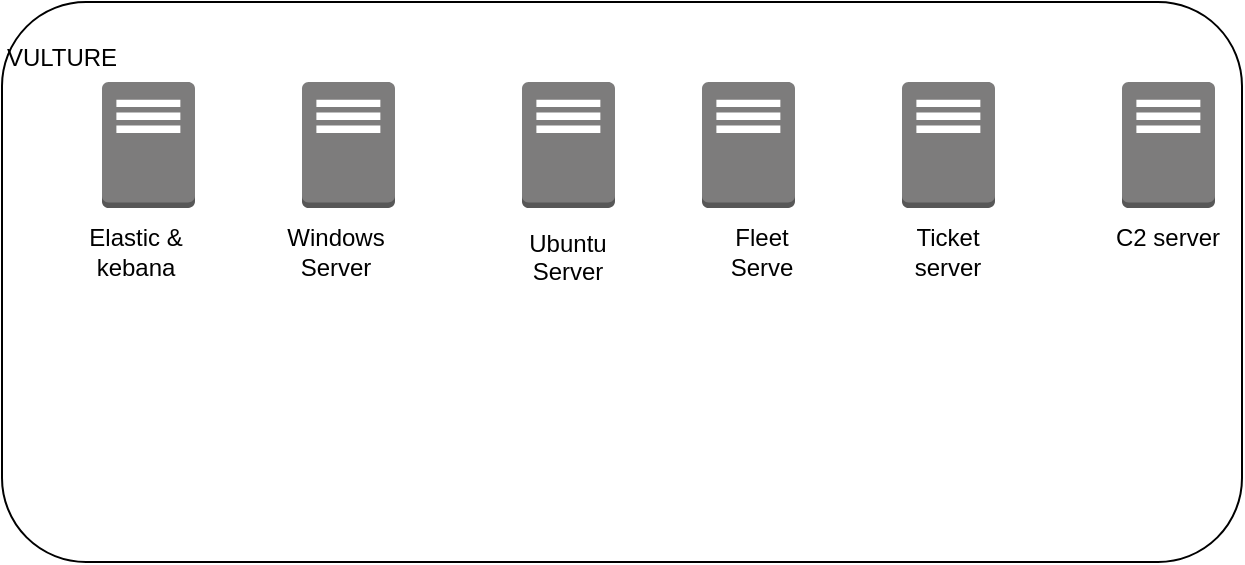 <mxfile version="26.0.11">
  <diagram name="Page-1" id="I3cmU1iauxSUeg4suDYM">
    <mxGraphModel dx="1434" dy="790" grid="1" gridSize="10" guides="1" tooltips="1" connect="1" arrows="1" fold="1" page="1" pageScale="1" pageWidth="850" pageHeight="1100" math="0" shadow="0">
      <root>
        <mxCell id="0" />
        <mxCell id="1" parent="0" />
        <mxCell id="_vTqPZ2Y8xfd6fUzxJdi-7" value="" style="rounded=1;whiteSpace=wrap;html=1;" vertex="1" parent="1">
          <mxGeometry x="170" y="210" width="620" height="280" as="geometry" />
        </mxCell>
        <mxCell id="_vTqPZ2Y8xfd6fUzxJdi-1" value="" style="outlineConnect=0;dashed=0;verticalLabelPosition=bottom;verticalAlign=top;align=center;html=1;shape=mxgraph.aws3.traditional_server;fillColor=#7D7C7C;gradientColor=none;" vertex="1" parent="1">
          <mxGeometry x="320" y="250" width="46.5" height="63" as="geometry" />
        </mxCell>
        <mxCell id="_vTqPZ2Y8xfd6fUzxJdi-2" value="" style="outlineConnect=0;dashed=0;verticalLabelPosition=bottom;verticalAlign=top;align=center;html=1;shape=mxgraph.aws3.traditional_server;fillColor=#7D7C7C;gradientColor=none;" vertex="1" parent="1">
          <mxGeometry x="430" y="250" width="46.5" height="63" as="geometry" />
        </mxCell>
        <mxCell id="_vTqPZ2Y8xfd6fUzxJdi-3" value="" style="outlineConnect=0;dashed=0;verticalLabelPosition=bottom;verticalAlign=top;align=center;html=1;shape=mxgraph.aws3.traditional_server;fillColor=#7D7C7C;gradientColor=none;" vertex="1" parent="1">
          <mxGeometry x="520" y="250" width="46.5" height="63" as="geometry" />
        </mxCell>
        <mxCell id="_vTqPZ2Y8xfd6fUzxJdi-4" value="" style="outlineConnect=0;dashed=0;verticalLabelPosition=bottom;verticalAlign=top;align=center;html=1;shape=mxgraph.aws3.traditional_server;fillColor=#7D7C7C;gradientColor=none;" vertex="1" parent="1">
          <mxGeometry x="220" y="250" width="46.5" height="63" as="geometry" />
        </mxCell>
        <mxCell id="_vTqPZ2Y8xfd6fUzxJdi-5" value="" style="outlineConnect=0;dashed=0;verticalLabelPosition=bottom;verticalAlign=top;align=center;html=1;shape=mxgraph.aws3.traditional_server;fillColor=#7D7C7C;gradientColor=none;" vertex="1" parent="1">
          <mxGeometry x="730" y="250" width="46.5" height="63" as="geometry" />
        </mxCell>
        <mxCell id="_vTqPZ2Y8xfd6fUzxJdi-6" value="" style="outlineConnect=0;dashed=0;verticalLabelPosition=bottom;verticalAlign=top;align=center;html=1;shape=mxgraph.aws3.traditional_server;fillColor=#7D7C7C;gradientColor=none;" vertex="1" parent="1">
          <mxGeometry x="620" y="250" width="46.5" height="63" as="geometry" />
        </mxCell>
        <mxCell id="_vTqPZ2Y8xfd6fUzxJdi-8" value="VULTURE&lt;div&gt;&lt;br&gt;&lt;/div&gt;" style="text;html=1;align=center;verticalAlign=middle;whiteSpace=wrap;rounded=0;" vertex="1" parent="1">
          <mxGeometry x="170" y="230" width="60" height="30" as="geometry" />
        </mxCell>
        <mxCell id="_vTqPZ2Y8xfd6fUzxJdi-10" value="Elastic &amp;amp; kebana" style="text;html=1;align=center;verticalAlign=middle;whiteSpace=wrap;rounded=0;" vertex="1" parent="1">
          <mxGeometry x="206.5" y="320" width="60" height="30" as="geometry" />
        </mxCell>
        <mxCell id="_vTqPZ2Y8xfd6fUzxJdi-11" value="Windows Server" style="text;html=1;align=center;verticalAlign=middle;whiteSpace=wrap;rounded=0;" vertex="1" parent="1">
          <mxGeometry x="306.5" y="320" width="60" height="30" as="geometry" />
        </mxCell>
        <mxCell id="_vTqPZ2Y8xfd6fUzxJdi-12" value="Ubuntu Server&lt;div&gt;&lt;br&gt;&lt;/div&gt;" style="text;html=1;align=center;verticalAlign=middle;whiteSpace=wrap;rounded=0;" vertex="1" parent="1">
          <mxGeometry x="423.25" y="330" width="60" height="30" as="geometry" />
        </mxCell>
        <mxCell id="_vTqPZ2Y8xfd6fUzxJdi-13" value="Fleet Serve" style="text;html=1;align=center;verticalAlign=middle;whiteSpace=wrap;rounded=0;" vertex="1" parent="1">
          <mxGeometry x="520" y="320" width="60" height="30" as="geometry" />
        </mxCell>
        <mxCell id="_vTqPZ2Y8xfd6fUzxJdi-15" value="Ticket server" style="text;html=1;align=center;verticalAlign=middle;whiteSpace=wrap;rounded=0;" vertex="1" parent="1">
          <mxGeometry x="613.25" y="320" width="60" height="30" as="geometry" />
        </mxCell>
        <mxCell id="_vTqPZ2Y8xfd6fUzxJdi-16" value="C2 server&lt;div&gt;&lt;br&gt;&lt;/div&gt;" style="text;html=1;align=center;verticalAlign=middle;whiteSpace=wrap;rounded=0;" vertex="1" parent="1">
          <mxGeometry x="723.25" y="320" width="60" height="30" as="geometry" />
        </mxCell>
      </root>
    </mxGraphModel>
  </diagram>
</mxfile>
